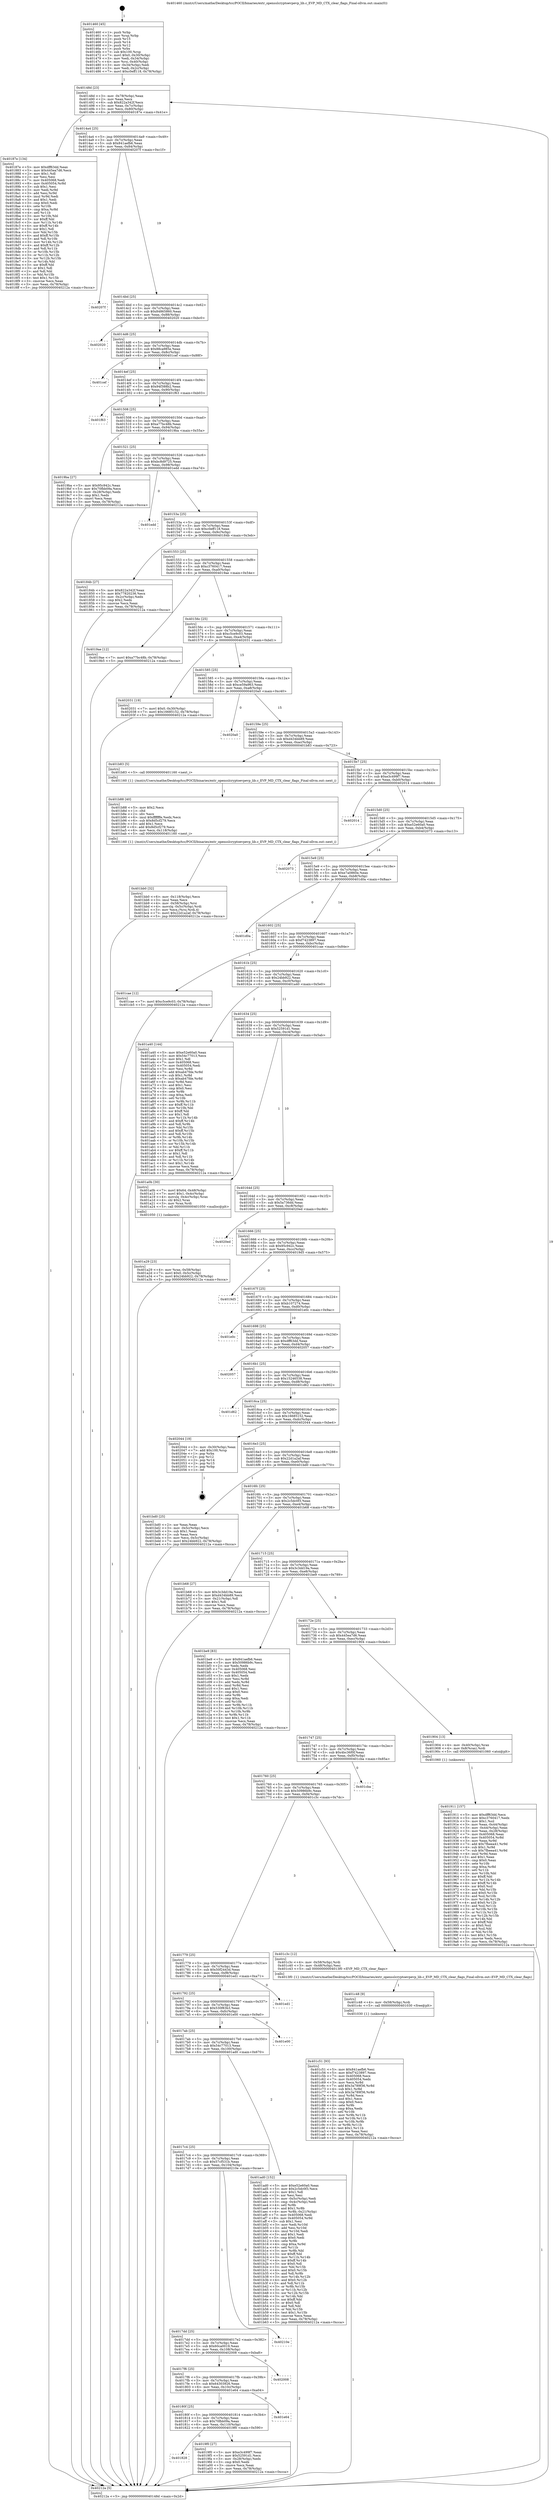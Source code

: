 digraph "0x401460" {
  label = "0x401460 (/mnt/c/Users/mathe/Desktop/tcc/POCII/binaries/extr_opensslcryptoevpevp_lib.c_EVP_MD_CTX_clear_flags_Final-ollvm.out::main(0))"
  labelloc = "t"
  node[shape=record]

  Entry [label="",width=0.3,height=0.3,shape=circle,fillcolor=black,style=filled]
  "0x40148d" [label="{
     0x40148d [23]\l
     | [instrs]\l
     &nbsp;&nbsp;0x40148d \<+3\>: mov -0x78(%rbp),%eax\l
     &nbsp;&nbsp;0x401490 \<+2\>: mov %eax,%ecx\l
     &nbsp;&nbsp;0x401492 \<+6\>: sub $0x822a342f,%ecx\l
     &nbsp;&nbsp;0x401498 \<+3\>: mov %eax,-0x7c(%rbp)\l
     &nbsp;&nbsp;0x40149b \<+3\>: mov %ecx,-0x80(%rbp)\l
     &nbsp;&nbsp;0x40149e \<+6\>: je 000000000040187e \<main+0x41e\>\l
  }"]
  "0x40187e" [label="{
     0x40187e [134]\l
     | [instrs]\l
     &nbsp;&nbsp;0x40187e \<+5\>: mov $0xdff63dd,%eax\l
     &nbsp;&nbsp;0x401883 \<+5\>: mov $0x445ea7d6,%ecx\l
     &nbsp;&nbsp;0x401888 \<+2\>: mov $0x1,%dl\l
     &nbsp;&nbsp;0x40188a \<+2\>: xor %esi,%esi\l
     &nbsp;&nbsp;0x40188c \<+7\>: mov 0x405068,%edi\l
     &nbsp;&nbsp;0x401893 \<+8\>: mov 0x405054,%r8d\l
     &nbsp;&nbsp;0x40189b \<+3\>: sub $0x1,%esi\l
     &nbsp;&nbsp;0x40189e \<+3\>: mov %edi,%r9d\l
     &nbsp;&nbsp;0x4018a1 \<+3\>: add %esi,%r9d\l
     &nbsp;&nbsp;0x4018a4 \<+4\>: imul %r9d,%edi\l
     &nbsp;&nbsp;0x4018a8 \<+3\>: and $0x1,%edi\l
     &nbsp;&nbsp;0x4018ab \<+3\>: cmp $0x0,%edi\l
     &nbsp;&nbsp;0x4018ae \<+4\>: sete %r10b\l
     &nbsp;&nbsp;0x4018b2 \<+4\>: cmp $0xa,%r8d\l
     &nbsp;&nbsp;0x4018b6 \<+4\>: setl %r11b\l
     &nbsp;&nbsp;0x4018ba \<+3\>: mov %r10b,%bl\l
     &nbsp;&nbsp;0x4018bd \<+3\>: xor $0xff,%bl\l
     &nbsp;&nbsp;0x4018c0 \<+3\>: mov %r11b,%r14b\l
     &nbsp;&nbsp;0x4018c3 \<+4\>: xor $0xff,%r14b\l
     &nbsp;&nbsp;0x4018c7 \<+3\>: xor $0x1,%dl\l
     &nbsp;&nbsp;0x4018ca \<+3\>: mov %bl,%r15b\l
     &nbsp;&nbsp;0x4018cd \<+4\>: and $0xff,%r15b\l
     &nbsp;&nbsp;0x4018d1 \<+3\>: and %dl,%r10b\l
     &nbsp;&nbsp;0x4018d4 \<+3\>: mov %r14b,%r12b\l
     &nbsp;&nbsp;0x4018d7 \<+4\>: and $0xff,%r12b\l
     &nbsp;&nbsp;0x4018db \<+3\>: and %dl,%r11b\l
     &nbsp;&nbsp;0x4018de \<+3\>: or %r10b,%r15b\l
     &nbsp;&nbsp;0x4018e1 \<+3\>: or %r11b,%r12b\l
     &nbsp;&nbsp;0x4018e4 \<+3\>: xor %r12b,%r15b\l
     &nbsp;&nbsp;0x4018e7 \<+3\>: or %r14b,%bl\l
     &nbsp;&nbsp;0x4018ea \<+3\>: xor $0xff,%bl\l
     &nbsp;&nbsp;0x4018ed \<+3\>: or $0x1,%dl\l
     &nbsp;&nbsp;0x4018f0 \<+2\>: and %dl,%bl\l
     &nbsp;&nbsp;0x4018f2 \<+3\>: or %bl,%r15b\l
     &nbsp;&nbsp;0x4018f5 \<+4\>: test $0x1,%r15b\l
     &nbsp;&nbsp;0x4018f9 \<+3\>: cmovne %ecx,%eax\l
     &nbsp;&nbsp;0x4018fc \<+3\>: mov %eax,-0x78(%rbp)\l
     &nbsp;&nbsp;0x4018ff \<+5\>: jmp 000000000040212a \<main+0xcca\>\l
  }"]
  "0x4014a4" [label="{
     0x4014a4 [25]\l
     | [instrs]\l
     &nbsp;&nbsp;0x4014a4 \<+5\>: jmp 00000000004014a9 \<main+0x49\>\l
     &nbsp;&nbsp;0x4014a9 \<+3\>: mov -0x7c(%rbp),%eax\l
     &nbsp;&nbsp;0x4014ac \<+5\>: sub $0x841aefb6,%eax\l
     &nbsp;&nbsp;0x4014b1 \<+6\>: mov %eax,-0x84(%rbp)\l
     &nbsp;&nbsp;0x4014b7 \<+6\>: je 000000000040207f \<main+0xc1f\>\l
  }"]
  Exit [label="",width=0.3,height=0.3,shape=circle,fillcolor=black,style=filled,peripheries=2]
  "0x40207f" [label="{
     0x40207f\l
  }", style=dashed]
  "0x4014bd" [label="{
     0x4014bd [25]\l
     | [instrs]\l
     &nbsp;&nbsp;0x4014bd \<+5\>: jmp 00000000004014c2 \<main+0x62\>\l
     &nbsp;&nbsp;0x4014c2 \<+3\>: mov -0x7c(%rbp),%eax\l
     &nbsp;&nbsp;0x4014c5 \<+5\>: sub $0x84865860,%eax\l
     &nbsp;&nbsp;0x4014ca \<+6\>: mov %eax,-0x88(%rbp)\l
     &nbsp;&nbsp;0x4014d0 \<+6\>: je 0000000000402020 \<main+0xbc0\>\l
  }"]
  "0x401c51" [label="{
     0x401c51 [93]\l
     | [instrs]\l
     &nbsp;&nbsp;0x401c51 \<+5\>: mov $0x841aefb6,%esi\l
     &nbsp;&nbsp;0x401c56 \<+5\>: mov $0xf7423897,%eax\l
     &nbsp;&nbsp;0x401c5b \<+7\>: mov 0x405068,%ecx\l
     &nbsp;&nbsp;0x401c62 \<+7\>: mov 0x405054,%edx\l
     &nbsp;&nbsp;0x401c69 \<+3\>: mov %ecx,%r8d\l
     &nbsp;&nbsp;0x401c6c \<+7\>: add $0x3a789f36,%r8d\l
     &nbsp;&nbsp;0x401c73 \<+4\>: sub $0x1,%r8d\l
     &nbsp;&nbsp;0x401c77 \<+7\>: sub $0x3a789f36,%r8d\l
     &nbsp;&nbsp;0x401c7e \<+4\>: imul %r8d,%ecx\l
     &nbsp;&nbsp;0x401c82 \<+3\>: and $0x1,%ecx\l
     &nbsp;&nbsp;0x401c85 \<+3\>: cmp $0x0,%ecx\l
     &nbsp;&nbsp;0x401c88 \<+4\>: sete %r9b\l
     &nbsp;&nbsp;0x401c8c \<+3\>: cmp $0xa,%edx\l
     &nbsp;&nbsp;0x401c8f \<+4\>: setl %r10b\l
     &nbsp;&nbsp;0x401c93 \<+3\>: mov %r9b,%r11b\l
     &nbsp;&nbsp;0x401c96 \<+3\>: and %r10b,%r11b\l
     &nbsp;&nbsp;0x401c99 \<+3\>: xor %r10b,%r9b\l
     &nbsp;&nbsp;0x401c9c \<+3\>: or %r9b,%r11b\l
     &nbsp;&nbsp;0x401c9f \<+4\>: test $0x1,%r11b\l
     &nbsp;&nbsp;0x401ca3 \<+3\>: cmovne %eax,%esi\l
     &nbsp;&nbsp;0x401ca6 \<+3\>: mov %esi,-0x78(%rbp)\l
     &nbsp;&nbsp;0x401ca9 \<+5\>: jmp 000000000040212a \<main+0xcca\>\l
  }"]
  "0x402020" [label="{
     0x402020\l
  }", style=dashed]
  "0x4014d6" [label="{
     0x4014d6 [25]\l
     | [instrs]\l
     &nbsp;&nbsp;0x4014d6 \<+5\>: jmp 00000000004014db \<main+0x7b\>\l
     &nbsp;&nbsp;0x4014db \<+3\>: mov -0x7c(%rbp),%eax\l
     &nbsp;&nbsp;0x4014de \<+5\>: sub $0x88ca985e,%eax\l
     &nbsp;&nbsp;0x4014e3 \<+6\>: mov %eax,-0x8c(%rbp)\l
     &nbsp;&nbsp;0x4014e9 \<+6\>: je 0000000000401cef \<main+0x88f\>\l
  }"]
  "0x401c48" [label="{
     0x401c48 [9]\l
     | [instrs]\l
     &nbsp;&nbsp;0x401c48 \<+4\>: mov -0x58(%rbp),%rdi\l
     &nbsp;&nbsp;0x401c4c \<+5\>: call 0000000000401030 \<free@plt\>\l
     | [calls]\l
     &nbsp;&nbsp;0x401030 \{1\} (unknown)\l
  }"]
  "0x401cef" [label="{
     0x401cef\l
  }", style=dashed]
  "0x4014ef" [label="{
     0x4014ef [25]\l
     | [instrs]\l
     &nbsp;&nbsp;0x4014ef \<+5\>: jmp 00000000004014f4 \<main+0x94\>\l
     &nbsp;&nbsp;0x4014f4 \<+3\>: mov -0x7c(%rbp),%eax\l
     &nbsp;&nbsp;0x4014f7 \<+5\>: sub $0x94f388b2,%eax\l
     &nbsp;&nbsp;0x4014fc \<+6\>: mov %eax,-0x90(%rbp)\l
     &nbsp;&nbsp;0x401502 \<+6\>: je 0000000000401f63 \<main+0xb03\>\l
  }"]
  "0x401bb0" [label="{
     0x401bb0 [32]\l
     | [instrs]\l
     &nbsp;&nbsp;0x401bb0 \<+6\>: mov -0x118(%rbp),%ecx\l
     &nbsp;&nbsp;0x401bb6 \<+3\>: imul %eax,%ecx\l
     &nbsp;&nbsp;0x401bb9 \<+4\>: mov -0x58(%rbp),%rsi\l
     &nbsp;&nbsp;0x401bbd \<+4\>: movslq -0x5c(%rbp),%rdi\l
     &nbsp;&nbsp;0x401bc1 \<+3\>: mov %ecx,(%rsi,%rdi,4)\l
     &nbsp;&nbsp;0x401bc4 \<+7\>: movl $0x22d1a2af,-0x78(%rbp)\l
     &nbsp;&nbsp;0x401bcb \<+5\>: jmp 000000000040212a \<main+0xcca\>\l
  }"]
  "0x401f63" [label="{
     0x401f63\l
  }", style=dashed]
  "0x401508" [label="{
     0x401508 [25]\l
     | [instrs]\l
     &nbsp;&nbsp;0x401508 \<+5\>: jmp 000000000040150d \<main+0xad\>\l
     &nbsp;&nbsp;0x40150d \<+3\>: mov -0x7c(%rbp),%eax\l
     &nbsp;&nbsp;0x401510 \<+5\>: sub $0xa77bc48b,%eax\l
     &nbsp;&nbsp;0x401515 \<+6\>: mov %eax,-0x94(%rbp)\l
     &nbsp;&nbsp;0x40151b \<+6\>: je 00000000004019ba \<main+0x55a\>\l
  }"]
  "0x401b88" [label="{
     0x401b88 [40]\l
     | [instrs]\l
     &nbsp;&nbsp;0x401b88 \<+5\>: mov $0x2,%ecx\l
     &nbsp;&nbsp;0x401b8d \<+1\>: cltd\l
     &nbsp;&nbsp;0x401b8e \<+2\>: idiv %ecx\l
     &nbsp;&nbsp;0x401b90 \<+6\>: imul $0xfffffffe,%edx,%ecx\l
     &nbsp;&nbsp;0x401b96 \<+6\>: sub $0x8d5cf279,%ecx\l
     &nbsp;&nbsp;0x401b9c \<+3\>: add $0x1,%ecx\l
     &nbsp;&nbsp;0x401b9f \<+6\>: add $0x8d5cf279,%ecx\l
     &nbsp;&nbsp;0x401ba5 \<+6\>: mov %ecx,-0x118(%rbp)\l
     &nbsp;&nbsp;0x401bab \<+5\>: call 0000000000401160 \<next_i\>\l
     | [calls]\l
     &nbsp;&nbsp;0x401160 \{1\} (/mnt/c/Users/mathe/Desktop/tcc/POCII/binaries/extr_opensslcryptoevpevp_lib.c_EVP_MD_CTX_clear_flags_Final-ollvm.out::next_i)\l
  }"]
  "0x4019ba" [label="{
     0x4019ba [27]\l
     | [instrs]\l
     &nbsp;&nbsp;0x4019ba \<+5\>: mov $0x95c942c,%eax\l
     &nbsp;&nbsp;0x4019bf \<+5\>: mov $0x70fbb09a,%ecx\l
     &nbsp;&nbsp;0x4019c4 \<+3\>: mov -0x28(%rbp),%edx\l
     &nbsp;&nbsp;0x4019c7 \<+3\>: cmp $0x1,%edx\l
     &nbsp;&nbsp;0x4019ca \<+3\>: cmovl %ecx,%eax\l
     &nbsp;&nbsp;0x4019cd \<+3\>: mov %eax,-0x78(%rbp)\l
     &nbsp;&nbsp;0x4019d0 \<+5\>: jmp 000000000040212a \<main+0xcca\>\l
  }"]
  "0x401521" [label="{
     0x401521 [25]\l
     | [instrs]\l
     &nbsp;&nbsp;0x401521 \<+5\>: jmp 0000000000401526 \<main+0xc6\>\l
     &nbsp;&nbsp;0x401526 \<+3\>: mov -0x7c(%rbp),%eax\l
     &nbsp;&nbsp;0x401529 \<+5\>: sub $0xbc8d9725,%eax\l
     &nbsp;&nbsp;0x40152e \<+6\>: mov %eax,-0x98(%rbp)\l
     &nbsp;&nbsp;0x401534 \<+6\>: je 0000000000401edd \<main+0xa7d\>\l
  }"]
  "0x401a29" [label="{
     0x401a29 [23]\l
     | [instrs]\l
     &nbsp;&nbsp;0x401a29 \<+4\>: mov %rax,-0x58(%rbp)\l
     &nbsp;&nbsp;0x401a2d \<+7\>: movl $0x0,-0x5c(%rbp)\l
     &nbsp;&nbsp;0x401a34 \<+7\>: movl $0x24bb922,-0x78(%rbp)\l
     &nbsp;&nbsp;0x401a3b \<+5\>: jmp 000000000040212a \<main+0xcca\>\l
  }"]
  "0x401edd" [label="{
     0x401edd\l
  }", style=dashed]
  "0x40153a" [label="{
     0x40153a [25]\l
     | [instrs]\l
     &nbsp;&nbsp;0x40153a \<+5\>: jmp 000000000040153f \<main+0xdf\>\l
     &nbsp;&nbsp;0x40153f \<+3\>: mov -0x7c(%rbp),%eax\l
     &nbsp;&nbsp;0x401542 \<+5\>: sub $0xc0eff118,%eax\l
     &nbsp;&nbsp;0x401547 \<+6\>: mov %eax,-0x9c(%rbp)\l
     &nbsp;&nbsp;0x40154d \<+6\>: je 000000000040184b \<main+0x3eb\>\l
  }"]
  "0x401828" [label="{
     0x401828\l
  }", style=dashed]
  "0x40184b" [label="{
     0x40184b [27]\l
     | [instrs]\l
     &nbsp;&nbsp;0x40184b \<+5\>: mov $0x822a342f,%eax\l
     &nbsp;&nbsp;0x401850 \<+5\>: mov $0x77820236,%ecx\l
     &nbsp;&nbsp;0x401855 \<+3\>: mov -0x2c(%rbp),%edx\l
     &nbsp;&nbsp;0x401858 \<+3\>: cmp $0x2,%edx\l
     &nbsp;&nbsp;0x40185b \<+3\>: cmovne %ecx,%eax\l
     &nbsp;&nbsp;0x40185e \<+3\>: mov %eax,-0x78(%rbp)\l
     &nbsp;&nbsp;0x401861 \<+5\>: jmp 000000000040212a \<main+0xcca\>\l
  }"]
  "0x401553" [label="{
     0x401553 [25]\l
     | [instrs]\l
     &nbsp;&nbsp;0x401553 \<+5\>: jmp 0000000000401558 \<main+0xf8\>\l
     &nbsp;&nbsp;0x401558 \<+3\>: mov -0x7c(%rbp),%eax\l
     &nbsp;&nbsp;0x40155b \<+5\>: sub $0xc3760417,%eax\l
     &nbsp;&nbsp;0x401560 \<+6\>: mov %eax,-0xa0(%rbp)\l
     &nbsp;&nbsp;0x401566 \<+6\>: je 00000000004019ae \<main+0x54e\>\l
  }"]
  "0x40212a" [label="{
     0x40212a [5]\l
     | [instrs]\l
     &nbsp;&nbsp;0x40212a \<+5\>: jmp 000000000040148d \<main+0x2d\>\l
  }"]
  "0x401460" [label="{
     0x401460 [45]\l
     | [instrs]\l
     &nbsp;&nbsp;0x401460 \<+1\>: push %rbp\l
     &nbsp;&nbsp;0x401461 \<+3\>: mov %rsp,%rbp\l
     &nbsp;&nbsp;0x401464 \<+2\>: push %r15\l
     &nbsp;&nbsp;0x401466 \<+2\>: push %r14\l
     &nbsp;&nbsp;0x401468 \<+2\>: push %r12\l
     &nbsp;&nbsp;0x40146a \<+1\>: push %rbx\l
     &nbsp;&nbsp;0x40146b \<+7\>: sub $0x100,%rsp\l
     &nbsp;&nbsp;0x401472 \<+7\>: movl $0x0,-0x30(%rbp)\l
     &nbsp;&nbsp;0x401479 \<+3\>: mov %edi,-0x34(%rbp)\l
     &nbsp;&nbsp;0x40147c \<+4\>: mov %rsi,-0x40(%rbp)\l
     &nbsp;&nbsp;0x401480 \<+3\>: mov -0x34(%rbp),%edi\l
     &nbsp;&nbsp;0x401483 \<+3\>: mov %edi,-0x2c(%rbp)\l
     &nbsp;&nbsp;0x401486 \<+7\>: movl $0xc0eff118,-0x78(%rbp)\l
  }"]
  "0x4019f0" [label="{
     0x4019f0 [27]\l
     | [instrs]\l
     &nbsp;&nbsp;0x4019f0 \<+5\>: mov $0xe3c499f7,%eax\l
     &nbsp;&nbsp;0x4019f5 \<+5\>: mov $0x52591d1,%ecx\l
     &nbsp;&nbsp;0x4019fa \<+3\>: mov -0x28(%rbp),%edx\l
     &nbsp;&nbsp;0x4019fd \<+3\>: cmp $0x0,%edx\l
     &nbsp;&nbsp;0x401a00 \<+3\>: cmove %ecx,%eax\l
     &nbsp;&nbsp;0x401a03 \<+3\>: mov %eax,-0x78(%rbp)\l
     &nbsp;&nbsp;0x401a06 \<+5\>: jmp 000000000040212a \<main+0xcca\>\l
  }"]
  "0x4019ae" [label="{
     0x4019ae [12]\l
     | [instrs]\l
     &nbsp;&nbsp;0x4019ae \<+7\>: movl $0xa77bc48b,-0x78(%rbp)\l
     &nbsp;&nbsp;0x4019b5 \<+5\>: jmp 000000000040212a \<main+0xcca\>\l
  }"]
  "0x40156c" [label="{
     0x40156c [25]\l
     | [instrs]\l
     &nbsp;&nbsp;0x40156c \<+5\>: jmp 0000000000401571 \<main+0x111\>\l
     &nbsp;&nbsp;0x401571 \<+3\>: mov -0x7c(%rbp),%eax\l
     &nbsp;&nbsp;0x401574 \<+5\>: sub $0xc5ce9c03,%eax\l
     &nbsp;&nbsp;0x401579 \<+6\>: mov %eax,-0xa4(%rbp)\l
     &nbsp;&nbsp;0x40157f \<+6\>: je 0000000000402031 \<main+0xbd1\>\l
  }"]
  "0x40180f" [label="{
     0x40180f [25]\l
     | [instrs]\l
     &nbsp;&nbsp;0x40180f \<+5\>: jmp 0000000000401814 \<main+0x3b4\>\l
     &nbsp;&nbsp;0x401814 \<+3\>: mov -0x7c(%rbp),%eax\l
     &nbsp;&nbsp;0x401817 \<+5\>: sub $0x70fbb09a,%eax\l
     &nbsp;&nbsp;0x40181c \<+6\>: mov %eax,-0x110(%rbp)\l
     &nbsp;&nbsp;0x401822 \<+6\>: je 00000000004019f0 \<main+0x590\>\l
  }"]
  "0x402031" [label="{
     0x402031 [19]\l
     | [instrs]\l
     &nbsp;&nbsp;0x402031 \<+7\>: movl $0x0,-0x30(%rbp)\l
     &nbsp;&nbsp;0x402038 \<+7\>: movl $0x16685152,-0x78(%rbp)\l
     &nbsp;&nbsp;0x40203f \<+5\>: jmp 000000000040212a \<main+0xcca\>\l
  }"]
  "0x401585" [label="{
     0x401585 [25]\l
     | [instrs]\l
     &nbsp;&nbsp;0x401585 \<+5\>: jmp 000000000040158a \<main+0x12a\>\l
     &nbsp;&nbsp;0x40158a \<+3\>: mov -0x7c(%rbp),%eax\l
     &nbsp;&nbsp;0x40158d \<+5\>: sub $0xce59a963,%eax\l
     &nbsp;&nbsp;0x401592 \<+6\>: mov %eax,-0xa8(%rbp)\l
     &nbsp;&nbsp;0x401598 \<+6\>: je 00000000004020a0 \<main+0xc40\>\l
  }"]
  "0x401e64" [label="{
     0x401e64\l
  }", style=dashed]
  "0x4020a0" [label="{
     0x4020a0\l
  }", style=dashed]
  "0x40159e" [label="{
     0x40159e [25]\l
     | [instrs]\l
     &nbsp;&nbsp;0x40159e \<+5\>: jmp 00000000004015a3 \<main+0x143\>\l
     &nbsp;&nbsp;0x4015a3 \<+3\>: mov -0x7c(%rbp),%eax\l
     &nbsp;&nbsp;0x4015a6 \<+5\>: sub $0xd434bb89,%eax\l
     &nbsp;&nbsp;0x4015ab \<+6\>: mov %eax,-0xac(%rbp)\l
     &nbsp;&nbsp;0x4015b1 \<+6\>: je 0000000000401b83 \<main+0x723\>\l
  }"]
  "0x4017f6" [label="{
     0x4017f6 [25]\l
     | [instrs]\l
     &nbsp;&nbsp;0x4017f6 \<+5\>: jmp 00000000004017fb \<main+0x39b\>\l
     &nbsp;&nbsp;0x4017fb \<+3\>: mov -0x7c(%rbp),%eax\l
     &nbsp;&nbsp;0x4017fe \<+5\>: sub $0x64303926,%eax\l
     &nbsp;&nbsp;0x401803 \<+6\>: mov %eax,-0x10c(%rbp)\l
     &nbsp;&nbsp;0x401809 \<+6\>: je 0000000000401e64 \<main+0xa04\>\l
  }"]
  "0x401b83" [label="{
     0x401b83 [5]\l
     | [instrs]\l
     &nbsp;&nbsp;0x401b83 \<+5\>: call 0000000000401160 \<next_i\>\l
     | [calls]\l
     &nbsp;&nbsp;0x401160 \{1\} (/mnt/c/Users/mathe/Desktop/tcc/POCII/binaries/extr_opensslcryptoevpevp_lib.c_EVP_MD_CTX_clear_flags_Final-ollvm.out::next_i)\l
  }"]
  "0x4015b7" [label="{
     0x4015b7 [25]\l
     | [instrs]\l
     &nbsp;&nbsp;0x4015b7 \<+5\>: jmp 00000000004015bc \<main+0x15c\>\l
     &nbsp;&nbsp;0x4015bc \<+3\>: mov -0x7c(%rbp),%eax\l
     &nbsp;&nbsp;0x4015bf \<+5\>: sub $0xe3c499f7,%eax\l
     &nbsp;&nbsp;0x4015c4 \<+6\>: mov %eax,-0xb0(%rbp)\l
     &nbsp;&nbsp;0x4015ca \<+6\>: je 0000000000402014 \<main+0xbb4\>\l
  }"]
  "0x402008" [label="{
     0x402008\l
  }", style=dashed]
  "0x402014" [label="{
     0x402014\l
  }", style=dashed]
  "0x4015d0" [label="{
     0x4015d0 [25]\l
     | [instrs]\l
     &nbsp;&nbsp;0x4015d0 \<+5\>: jmp 00000000004015d5 \<main+0x175\>\l
     &nbsp;&nbsp;0x4015d5 \<+3\>: mov -0x7c(%rbp),%eax\l
     &nbsp;&nbsp;0x4015d8 \<+5\>: sub $0xe52e60a0,%eax\l
     &nbsp;&nbsp;0x4015dd \<+6\>: mov %eax,-0xb4(%rbp)\l
     &nbsp;&nbsp;0x4015e3 \<+6\>: je 0000000000402073 \<main+0xc13\>\l
  }"]
  "0x4017dd" [label="{
     0x4017dd [25]\l
     | [instrs]\l
     &nbsp;&nbsp;0x4017dd \<+5\>: jmp 00000000004017e2 \<main+0x382\>\l
     &nbsp;&nbsp;0x4017e2 \<+3\>: mov -0x7c(%rbp),%eax\l
     &nbsp;&nbsp;0x4017e5 \<+5\>: sub $0x60ca0019,%eax\l
     &nbsp;&nbsp;0x4017ea \<+6\>: mov %eax,-0x108(%rbp)\l
     &nbsp;&nbsp;0x4017f0 \<+6\>: je 0000000000402008 \<main+0xba8\>\l
  }"]
  "0x402073" [label="{
     0x402073\l
  }", style=dashed]
  "0x4015e9" [label="{
     0x4015e9 [25]\l
     | [instrs]\l
     &nbsp;&nbsp;0x4015e9 \<+5\>: jmp 00000000004015ee \<main+0x18e\>\l
     &nbsp;&nbsp;0x4015ee \<+3\>: mov -0x7c(%rbp),%eax\l
     &nbsp;&nbsp;0x4015f1 \<+5\>: sub $0xe7a0860e,%eax\l
     &nbsp;&nbsp;0x4015f6 \<+6\>: mov %eax,-0xb8(%rbp)\l
     &nbsp;&nbsp;0x4015fc \<+6\>: je 0000000000401d0a \<main+0x8aa\>\l
  }"]
  "0x40210e" [label="{
     0x40210e\l
  }", style=dashed]
  "0x401d0a" [label="{
     0x401d0a\l
  }", style=dashed]
  "0x401602" [label="{
     0x401602 [25]\l
     | [instrs]\l
     &nbsp;&nbsp;0x401602 \<+5\>: jmp 0000000000401607 \<main+0x1a7\>\l
     &nbsp;&nbsp;0x401607 \<+3\>: mov -0x7c(%rbp),%eax\l
     &nbsp;&nbsp;0x40160a \<+5\>: sub $0xf7423897,%eax\l
     &nbsp;&nbsp;0x40160f \<+6\>: mov %eax,-0xbc(%rbp)\l
     &nbsp;&nbsp;0x401615 \<+6\>: je 0000000000401cae \<main+0x84e\>\l
  }"]
  "0x4017c4" [label="{
     0x4017c4 [25]\l
     | [instrs]\l
     &nbsp;&nbsp;0x4017c4 \<+5\>: jmp 00000000004017c9 \<main+0x369\>\l
     &nbsp;&nbsp;0x4017c9 \<+3\>: mov -0x7c(%rbp),%eax\l
     &nbsp;&nbsp;0x4017cc \<+5\>: sub $0x57cf531b,%eax\l
     &nbsp;&nbsp;0x4017d1 \<+6\>: mov %eax,-0x104(%rbp)\l
     &nbsp;&nbsp;0x4017d7 \<+6\>: je 000000000040210e \<main+0xcae\>\l
  }"]
  "0x401cae" [label="{
     0x401cae [12]\l
     | [instrs]\l
     &nbsp;&nbsp;0x401cae \<+7\>: movl $0xc5ce9c03,-0x78(%rbp)\l
     &nbsp;&nbsp;0x401cb5 \<+5\>: jmp 000000000040212a \<main+0xcca\>\l
  }"]
  "0x40161b" [label="{
     0x40161b [25]\l
     | [instrs]\l
     &nbsp;&nbsp;0x40161b \<+5\>: jmp 0000000000401620 \<main+0x1c0\>\l
     &nbsp;&nbsp;0x401620 \<+3\>: mov -0x7c(%rbp),%eax\l
     &nbsp;&nbsp;0x401623 \<+5\>: sub $0x24bb922,%eax\l
     &nbsp;&nbsp;0x401628 \<+6\>: mov %eax,-0xc0(%rbp)\l
     &nbsp;&nbsp;0x40162e \<+6\>: je 0000000000401a40 \<main+0x5e0\>\l
  }"]
  "0x401ad0" [label="{
     0x401ad0 [152]\l
     | [instrs]\l
     &nbsp;&nbsp;0x401ad0 \<+5\>: mov $0xe52e60a0,%eax\l
     &nbsp;&nbsp;0x401ad5 \<+5\>: mov $0x2c5dc0f3,%ecx\l
     &nbsp;&nbsp;0x401ada \<+2\>: mov $0x1,%dl\l
     &nbsp;&nbsp;0x401adc \<+2\>: xor %esi,%esi\l
     &nbsp;&nbsp;0x401ade \<+3\>: mov -0x5c(%rbp),%edi\l
     &nbsp;&nbsp;0x401ae1 \<+3\>: cmp -0x4c(%rbp),%edi\l
     &nbsp;&nbsp;0x401ae4 \<+4\>: setl %r8b\l
     &nbsp;&nbsp;0x401ae8 \<+4\>: and $0x1,%r8b\l
     &nbsp;&nbsp;0x401aec \<+4\>: mov %r8b,-0x21(%rbp)\l
     &nbsp;&nbsp;0x401af0 \<+7\>: mov 0x405068,%edi\l
     &nbsp;&nbsp;0x401af7 \<+8\>: mov 0x405054,%r9d\l
     &nbsp;&nbsp;0x401aff \<+3\>: sub $0x1,%esi\l
     &nbsp;&nbsp;0x401b02 \<+3\>: mov %edi,%r10d\l
     &nbsp;&nbsp;0x401b05 \<+3\>: add %esi,%r10d\l
     &nbsp;&nbsp;0x401b08 \<+4\>: imul %r10d,%edi\l
     &nbsp;&nbsp;0x401b0c \<+3\>: and $0x1,%edi\l
     &nbsp;&nbsp;0x401b0f \<+3\>: cmp $0x0,%edi\l
     &nbsp;&nbsp;0x401b12 \<+4\>: sete %r8b\l
     &nbsp;&nbsp;0x401b16 \<+4\>: cmp $0xa,%r9d\l
     &nbsp;&nbsp;0x401b1a \<+4\>: setl %r11b\l
     &nbsp;&nbsp;0x401b1e \<+3\>: mov %r8b,%bl\l
     &nbsp;&nbsp;0x401b21 \<+3\>: xor $0xff,%bl\l
     &nbsp;&nbsp;0x401b24 \<+3\>: mov %r11b,%r14b\l
     &nbsp;&nbsp;0x401b27 \<+4\>: xor $0xff,%r14b\l
     &nbsp;&nbsp;0x401b2b \<+3\>: xor $0x0,%dl\l
     &nbsp;&nbsp;0x401b2e \<+3\>: mov %bl,%r15b\l
     &nbsp;&nbsp;0x401b31 \<+4\>: and $0x0,%r15b\l
     &nbsp;&nbsp;0x401b35 \<+3\>: and %dl,%r8b\l
     &nbsp;&nbsp;0x401b38 \<+3\>: mov %r14b,%r12b\l
     &nbsp;&nbsp;0x401b3b \<+4\>: and $0x0,%r12b\l
     &nbsp;&nbsp;0x401b3f \<+3\>: and %dl,%r11b\l
     &nbsp;&nbsp;0x401b42 \<+3\>: or %r8b,%r15b\l
     &nbsp;&nbsp;0x401b45 \<+3\>: or %r11b,%r12b\l
     &nbsp;&nbsp;0x401b48 \<+3\>: xor %r12b,%r15b\l
     &nbsp;&nbsp;0x401b4b \<+3\>: or %r14b,%bl\l
     &nbsp;&nbsp;0x401b4e \<+3\>: xor $0xff,%bl\l
     &nbsp;&nbsp;0x401b51 \<+3\>: or $0x0,%dl\l
     &nbsp;&nbsp;0x401b54 \<+2\>: and %dl,%bl\l
     &nbsp;&nbsp;0x401b56 \<+3\>: or %bl,%r15b\l
     &nbsp;&nbsp;0x401b59 \<+4\>: test $0x1,%r15b\l
     &nbsp;&nbsp;0x401b5d \<+3\>: cmovne %ecx,%eax\l
     &nbsp;&nbsp;0x401b60 \<+3\>: mov %eax,-0x78(%rbp)\l
     &nbsp;&nbsp;0x401b63 \<+5\>: jmp 000000000040212a \<main+0xcca\>\l
  }"]
  "0x401a40" [label="{
     0x401a40 [144]\l
     | [instrs]\l
     &nbsp;&nbsp;0x401a40 \<+5\>: mov $0xe52e60a0,%eax\l
     &nbsp;&nbsp;0x401a45 \<+5\>: mov $0x54c77013,%ecx\l
     &nbsp;&nbsp;0x401a4a \<+2\>: mov $0x1,%dl\l
     &nbsp;&nbsp;0x401a4c \<+7\>: mov 0x405068,%esi\l
     &nbsp;&nbsp;0x401a53 \<+7\>: mov 0x405054,%edi\l
     &nbsp;&nbsp;0x401a5a \<+3\>: mov %esi,%r8d\l
     &nbsp;&nbsp;0x401a5d \<+7\>: add $0xab47fde,%r8d\l
     &nbsp;&nbsp;0x401a64 \<+4\>: sub $0x1,%r8d\l
     &nbsp;&nbsp;0x401a68 \<+7\>: sub $0xab47fde,%r8d\l
     &nbsp;&nbsp;0x401a6f \<+4\>: imul %r8d,%esi\l
     &nbsp;&nbsp;0x401a73 \<+3\>: and $0x1,%esi\l
     &nbsp;&nbsp;0x401a76 \<+3\>: cmp $0x0,%esi\l
     &nbsp;&nbsp;0x401a79 \<+4\>: sete %r9b\l
     &nbsp;&nbsp;0x401a7d \<+3\>: cmp $0xa,%edi\l
     &nbsp;&nbsp;0x401a80 \<+4\>: setl %r10b\l
     &nbsp;&nbsp;0x401a84 \<+3\>: mov %r9b,%r11b\l
     &nbsp;&nbsp;0x401a87 \<+4\>: xor $0xff,%r11b\l
     &nbsp;&nbsp;0x401a8b \<+3\>: mov %r10b,%bl\l
     &nbsp;&nbsp;0x401a8e \<+3\>: xor $0xff,%bl\l
     &nbsp;&nbsp;0x401a91 \<+3\>: xor $0x1,%dl\l
     &nbsp;&nbsp;0x401a94 \<+3\>: mov %r11b,%r14b\l
     &nbsp;&nbsp;0x401a97 \<+4\>: and $0xff,%r14b\l
     &nbsp;&nbsp;0x401a9b \<+3\>: and %dl,%r9b\l
     &nbsp;&nbsp;0x401a9e \<+3\>: mov %bl,%r15b\l
     &nbsp;&nbsp;0x401aa1 \<+4\>: and $0xff,%r15b\l
     &nbsp;&nbsp;0x401aa5 \<+3\>: and %dl,%r10b\l
     &nbsp;&nbsp;0x401aa8 \<+3\>: or %r9b,%r14b\l
     &nbsp;&nbsp;0x401aab \<+3\>: or %r10b,%r15b\l
     &nbsp;&nbsp;0x401aae \<+3\>: xor %r15b,%r14b\l
     &nbsp;&nbsp;0x401ab1 \<+3\>: or %bl,%r11b\l
     &nbsp;&nbsp;0x401ab4 \<+4\>: xor $0xff,%r11b\l
     &nbsp;&nbsp;0x401ab8 \<+3\>: or $0x1,%dl\l
     &nbsp;&nbsp;0x401abb \<+3\>: and %dl,%r11b\l
     &nbsp;&nbsp;0x401abe \<+3\>: or %r11b,%r14b\l
     &nbsp;&nbsp;0x401ac1 \<+4\>: test $0x1,%r14b\l
     &nbsp;&nbsp;0x401ac5 \<+3\>: cmovne %ecx,%eax\l
     &nbsp;&nbsp;0x401ac8 \<+3\>: mov %eax,-0x78(%rbp)\l
     &nbsp;&nbsp;0x401acb \<+5\>: jmp 000000000040212a \<main+0xcca\>\l
  }"]
  "0x401634" [label="{
     0x401634 [25]\l
     | [instrs]\l
     &nbsp;&nbsp;0x401634 \<+5\>: jmp 0000000000401639 \<main+0x1d9\>\l
     &nbsp;&nbsp;0x401639 \<+3\>: mov -0x7c(%rbp),%eax\l
     &nbsp;&nbsp;0x40163c \<+5\>: sub $0x52591d1,%eax\l
     &nbsp;&nbsp;0x401641 \<+6\>: mov %eax,-0xc4(%rbp)\l
     &nbsp;&nbsp;0x401647 \<+6\>: je 0000000000401a0b \<main+0x5ab\>\l
  }"]
  "0x4017ab" [label="{
     0x4017ab [25]\l
     | [instrs]\l
     &nbsp;&nbsp;0x4017ab \<+5\>: jmp 00000000004017b0 \<main+0x350\>\l
     &nbsp;&nbsp;0x4017b0 \<+3\>: mov -0x7c(%rbp),%eax\l
     &nbsp;&nbsp;0x4017b3 \<+5\>: sub $0x54c77013,%eax\l
     &nbsp;&nbsp;0x4017b8 \<+6\>: mov %eax,-0x100(%rbp)\l
     &nbsp;&nbsp;0x4017be \<+6\>: je 0000000000401ad0 \<main+0x670\>\l
  }"]
  "0x401a0b" [label="{
     0x401a0b [30]\l
     | [instrs]\l
     &nbsp;&nbsp;0x401a0b \<+7\>: movl $0x64,-0x48(%rbp)\l
     &nbsp;&nbsp;0x401a12 \<+7\>: movl $0x1,-0x4c(%rbp)\l
     &nbsp;&nbsp;0x401a19 \<+4\>: movslq -0x4c(%rbp),%rax\l
     &nbsp;&nbsp;0x401a1d \<+4\>: shl $0x2,%rax\l
     &nbsp;&nbsp;0x401a21 \<+3\>: mov %rax,%rdi\l
     &nbsp;&nbsp;0x401a24 \<+5\>: call 0000000000401050 \<malloc@plt\>\l
     | [calls]\l
     &nbsp;&nbsp;0x401050 \{1\} (unknown)\l
  }"]
  "0x40164d" [label="{
     0x40164d [25]\l
     | [instrs]\l
     &nbsp;&nbsp;0x40164d \<+5\>: jmp 0000000000401652 \<main+0x1f2\>\l
     &nbsp;&nbsp;0x401652 \<+3\>: mov -0x7c(%rbp),%eax\l
     &nbsp;&nbsp;0x401655 \<+5\>: sub $0x5a736dd,%eax\l
     &nbsp;&nbsp;0x40165a \<+6\>: mov %eax,-0xc8(%rbp)\l
     &nbsp;&nbsp;0x401660 \<+6\>: je 00000000004020ed \<main+0xc8d\>\l
  }"]
  "0x401e00" [label="{
     0x401e00\l
  }", style=dashed]
  "0x4020ed" [label="{
     0x4020ed\l
  }", style=dashed]
  "0x401666" [label="{
     0x401666 [25]\l
     | [instrs]\l
     &nbsp;&nbsp;0x401666 \<+5\>: jmp 000000000040166b \<main+0x20b\>\l
     &nbsp;&nbsp;0x40166b \<+3\>: mov -0x7c(%rbp),%eax\l
     &nbsp;&nbsp;0x40166e \<+5\>: sub $0x95c942c,%eax\l
     &nbsp;&nbsp;0x401673 \<+6\>: mov %eax,-0xcc(%rbp)\l
     &nbsp;&nbsp;0x401679 \<+6\>: je 00000000004019d5 \<main+0x575\>\l
  }"]
  "0x401792" [label="{
     0x401792 [25]\l
     | [instrs]\l
     &nbsp;&nbsp;0x401792 \<+5\>: jmp 0000000000401797 \<main+0x337\>\l
     &nbsp;&nbsp;0x401797 \<+3\>: mov -0x7c(%rbp),%eax\l
     &nbsp;&nbsp;0x40179a \<+5\>: sub $0x530f83b3,%eax\l
     &nbsp;&nbsp;0x40179f \<+6\>: mov %eax,-0xfc(%rbp)\l
     &nbsp;&nbsp;0x4017a5 \<+6\>: je 0000000000401e00 \<main+0x9a0\>\l
  }"]
  "0x4019d5" [label="{
     0x4019d5\l
  }", style=dashed]
  "0x40167f" [label="{
     0x40167f [25]\l
     | [instrs]\l
     &nbsp;&nbsp;0x40167f \<+5\>: jmp 0000000000401684 \<main+0x224\>\l
     &nbsp;&nbsp;0x401684 \<+3\>: mov -0x7c(%rbp),%eax\l
     &nbsp;&nbsp;0x401687 \<+5\>: sub $0xb107274,%eax\l
     &nbsp;&nbsp;0x40168c \<+6\>: mov %eax,-0xd0(%rbp)\l
     &nbsp;&nbsp;0x401692 \<+6\>: je 0000000000401e0c \<main+0x9ac\>\l
  }"]
  "0x401ed1" [label="{
     0x401ed1\l
  }", style=dashed]
  "0x401e0c" [label="{
     0x401e0c\l
  }", style=dashed]
  "0x401698" [label="{
     0x401698 [25]\l
     | [instrs]\l
     &nbsp;&nbsp;0x401698 \<+5\>: jmp 000000000040169d \<main+0x23d\>\l
     &nbsp;&nbsp;0x40169d \<+3\>: mov -0x7c(%rbp),%eax\l
     &nbsp;&nbsp;0x4016a0 \<+5\>: sub $0xdff63dd,%eax\l
     &nbsp;&nbsp;0x4016a5 \<+6\>: mov %eax,-0xd4(%rbp)\l
     &nbsp;&nbsp;0x4016ab \<+6\>: je 0000000000402057 \<main+0xbf7\>\l
  }"]
  "0x401779" [label="{
     0x401779 [25]\l
     | [instrs]\l
     &nbsp;&nbsp;0x401779 \<+5\>: jmp 000000000040177e \<main+0x31e\>\l
     &nbsp;&nbsp;0x40177e \<+3\>: mov -0x7c(%rbp),%eax\l
     &nbsp;&nbsp;0x401781 \<+5\>: sub $0x50f2443d,%eax\l
     &nbsp;&nbsp;0x401786 \<+6\>: mov %eax,-0xf8(%rbp)\l
     &nbsp;&nbsp;0x40178c \<+6\>: je 0000000000401ed1 \<main+0xa71\>\l
  }"]
  "0x402057" [label="{
     0x402057\l
  }", style=dashed]
  "0x4016b1" [label="{
     0x4016b1 [25]\l
     | [instrs]\l
     &nbsp;&nbsp;0x4016b1 \<+5\>: jmp 00000000004016b6 \<main+0x256\>\l
     &nbsp;&nbsp;0x4016b6 \<+3\>: mov -0x7c(%rbp),%eax\l
     &nbsp;&nbsp;0x4016b9 \<+5\>: sub $0x15246538,%eax\l
     &nbsp;&nbsp;0x4016be \<+6\>: mov %eax,-0xd8(%rbp)\l
     &nbsp;&nbsp;0x4016c4 \<+6\>: je 0000000000401d62 \<main+0x902\>\l
  }"]
  "0x401c3c" [label="{
     0x401c3c [12]\l
     | [instrs]\l
     &nbsp;&nbsp;0x401c3c \<+4\>: mov -0x58(%rbp),%rdi\l
     &nbsp;&nbsp;0x401c40 \<+3\>: mov -0x48(%rbp),%esi\l
     &nbsp;&nbsp;0x401c43 \<+5\>: call 00000000004013f0 \<EVP_MD_CTX_clear_flags\>\l
     | [calls]\l
     &nbsp;&nbsp;0x4013f0 \{1\} (/mnt/c/Users/mathe/Desktop/tcc/POCII/binaries/extr_opensslcryptoevpevp_lib.c_EVP_MD_CTX_clear_flags_Final-ollvm.out::EVP_MD_CTX_clear_flags)\l
  }"]
  "0x401d62" [label="{
     0x401d62\l
  }", style=dashed]
  "0x4016ca" [label="{
     0x4016ca [25]\l
     | [instrs]\l
     &nbsp;&nbsp;0x4016ca \<+5\>: jmp 00000000004016cf \<main+0x26f\>\l
     &nbsp;&nbsp;0x4016cf \<+3\>: mov -0x7c(%rbp),%eax\l
     &nbsp;&nbsp;0x4016d2 \<+5\>: sub $0x16685152,%eax\l
     &nbsp;&nbsp;0x4016d7 \<+6\>: mov %eax,-0xdc(%rbp)\l
     &nbsp;&nbsp;0x4016dd \<+6\>: je 0000000000402044 \<main+0xbe4\>\l
  }"]
  "0x401760" [label="{
     0x401760 [25]\l
     | [instrs]\l
     &nbsp;&nbsp;0x401760 \<+5\>: jmp 0000000000401765 \<main+0x305\>\l
     &nbsp;&nbsp;0x401765 \<+3\>: mov -0x7c(%rbp),%eax\l
     &nbsp;&nbsp;0x401768 \<+5\>: sub $0x50986b9c,%eax\l
     &nbsp;&nbsp;0x40176d \<+6\>: mov %eax,-0xf4(%rbp)\l
     &nbsp;&nbsp;0x401773 \<+6\>: je 0000000000401c3c \<main+0x7dc\>\l
  }"]
  "0x402044" [label="{
     0x402044 [19]\l
     | [instrs]\l
     &nbsp;&nbsp;0x402044 \<+3\>: mov -0x30(%rbp),%eax\l
     &nbsp;&nbsp;0x402047 \<+7\>: add $0x100,%rsp\l
     &nbsp;&nbsp;0x40204e \<+1\>: pop %rbx\l
     &nbsp;&nbsp;0x40204f \<+2\>: pop %r12\l
     &nbsp;&nbsp;0x402051 \<+2\>: pop %r14\l
     &nbsp;&nbsp;0x402053 \<+2\>: pop %r15\l
     &nbsp;&nbsp;0x402055 \<+1\>: pop %rbp\l
     &nbsp;&nbsp;0x402056 \<+1\>: ret\l
  }"]
  "0x4016e3" [label="{
     0x4016e3 [25]\l
     | [instrs]\l
     &nbsp;&nbsp;0x4016e3 \<+5\>: jmp 00000000004016e8 \<main+0x288\>\l
     &nbsp;&nbsp;0x4016e8 \<+3\>: mov -0x7c(%rbp),%eax\l
     &nbsp;&nbsp;0x4016eb \<+5\>: sub $0x22d1a2af,%eax\l
     &nbsp;&nbsp;0x4016f0 \<+6\>: mov %eax,-0xe0(%rbp)\l
     &nbsp;&nbsp;0x4016f6 \<+6\>: je 0000000000401bd0 \<main+0x770\>\l
  }"]
  "0x401cba" [label="{
     0x401cba\l
  }", style=dashed]
  "0x401bd0" [label="{
     0x401bd0 [25]\l
     | [instrs]\l
     &nbsp;&nbsp;0x401bd0 \<+2\>: xor %eax,%eax\l
     &nbsp;&nbsp;0x401bd2 \<+3\>: mov -0x5c(%rbp),%ecx\l
     &nbsp;&nbsp;0x401bd5 \<+3\>: sub $0x1,%eax\l
     &nbsp;&nbsp;0x401bd8 \<+2\>: sub %eax,%ecx\l
     &nbsp;&nbsp;0x401bda \<+3\>: mov %ecx,-0x5c(%rbp)\l
     &nbsp;&nbsp;0x401bdd \<+7\>: movl $0x24bb922,-0x78(%rbp)\l
     &nbsp;&nbsp;0x401be4 \<+5\>: jmp 000000000040212a \<main+0xcca\>\l
  }"]
  "0x4016fc" [label="{
     0x4016fc [25]\l
     | [instrs]\l
     &nbsp;&nbsp;0x4016fc \<+5\>: jmp 0000000000401701 \<main+0x2a1\>\l
     &nbsp;&nbsp;0x401701 \<+3\>: mov -0x7c(%rbp),%eax\l
     &nbsp;&nbsp;0x401704 \<+5\>: sub $0x2c5dc0f3,%eax\l
     &nbsp;&nbsp;0x401709 \<+6\>: mov %eax,-0xe4(%rbp)\l
     &nbsp;&nbsp;0x40170f \<+6\>: je 0000000000401b68 \<main+0x708\>\l
  }"]
  "0x401911" [label="{
     0x401911 [157]\l
     | [instrs]\l
     &nbsp;&nbsp;0x401911 \<+5\>: mov $0xdff63dd,%ecx\l
     &nbsp;&nbsp;0x401916 \<+5\>: mov $0xc3760417,%edx\l
     &nbsp;&nbsp;0x40191b \<+3\>: mov $0x1,%sil\l
     &nbsp;&nbsp;0x40191e \<+3\>: mov %eax,-0x44(%rbp)\l
     &nbsp;&nbsp;0x401921 \<+3\>: mov -0x44(%rbp),%eax\l
     &nbsp;&nbsp;0x401924 \<+3\>: mov %eax,-0x28(%rbp)\l
     &nbsp;&nbsp;0x401927 \<+7\>: mov 0x405068,%eax\l
     &nbsp;&nbsp;0x40192e \<+8\>: mov 0x405054,%r8d\l
     &nbsp;&nbsp;0x401936 \<+3\>: mov %eax,%r9d\l
     &nbsp;&nbsp;0x401939 \<+7\>: add $0x7fbeea41,%r9d\l
     &nbsp;&nbsp;0x401940 \<+4\>: sub $0x1,%r9d\l
     &nbsp;&nbsp;0x401944 \<+7\>: sub $0x7fbeea41,%r9d\l
     &nbsp;&nbsp;0x40194b \<+4\>: imul %r9d,%eax\l
     &nbsp;&nbsp;0x40194f \<+3\>: and $0x1,%eax\l
     &nbsp;&nbsp;0x401952 \<+3\>: cmp $0x0,%eax\l
     &nbsp;&nbsp;0x401955 \<+4\>: sete %r10b\l
     &nbsp;&nbsp;0x401959 \<+4\>: cmp $0xa,%r8d\l
     &nbsp;&nbsp;0x40195d \<+4\>: setl %r11b\l
     &nbsp;&nbsp;0x401961 \<+3\>: mov %r10b,%bl\l
     &nbsp;&nbsp;0x401964 \<+3\>: xor $0xff,%bl\l
     &nbsp;&nbsp;0x401967 \<+3\>: mov %r11b,%r14b\l
     &nbsp;&nbsp;0x40196a \<+4\>: xor $0xff,%r14b\l
     &nbsp;&nbsp;0x40196e \<+4\>: xor $0x0,%sil\l
     &nbsp;&nbsp;0x401972 \<+3\>: mov %bl,%r15b\l
     &nbsp;&nbsp;0x401975 \<+4\>: and $0x0,%r15b\l
     &nbsp;&nbsp;0x401979 \<+3\>: and %sil,%r10b\l
     &nbsp;&nbsp;0x40197c \<+3\>: mov %r14b,%r12b\l
     &nbsp;&nbsp;0x40197f \<+4\>: and $0x0,%r12b\l
     &nbsp;&nbsp;0x401983 \<+3\>: and %sil,%r11b\l
     &nbsp;&nbsp;0x401986 \<+3\>: or %r10b,%r15b\l
     &nbsp;&nbsp;0x401989 \<+3\>: or %r11b,%r12b\l
     &nbsp;&nbsp;0x40198c \<+3\>: xor %r12b,%r15b\l
     &nbsp;&nbsp;0x40198f \<+3\>: or %r14b,%bl\l
     &nbsp;&nbsp;0x401992 \<+3\>: xor $0xff,%bl\l
     &nbsp;&nbsp;0x401995 \<+4\>: or $0x0,%sil\l
     &nbsp;&nbsp;0x401999 \<+3\>: and %sil,%bl\l
     &nbsp;&nbsp;0x40199c \<+3\>: or %bl,%r15b\l
     &nbsp;&nbsp;0x40199f \<+4\>: test $0x1,%r15b\l
     &nbsp;&nbsp;0x4019a3 \<+3\>: cmovne %edx,%ecx\l
     &nbsp;&nbsp;0x4019a6 \<+3\>: mov %ecx,-0x78(%rbp)\l
     &nbsp;&nbsp;0x4019a9 \<+5\>: jmp 000000000040212a \<main+0xcca\>\l
  }"]
  "0x401b68" [label="{
     0x401b68 [27]\l
     | [instrs]\l
     &nbsp;&nbsp;0x401b68 \<+5\>: mov $0x3c3dd19a,%eax\l
     &nbsp;&nbsp;0x401b6d \<+5\>: mov $0xd434bb89,%ecx\l
     &nbsp;&nbsp;0x401b72 \<+3\>: mov -0x21(%rbp),%dl\l
     &nbsp;&nbsp;0x401b75 \<+3\>: test $0x1,%dl\l
     &nbsp;&nbsp;0x401b78 \<+3\>: cmovne %ecx,%eax\l
     &nbsp;&nbsp;0x401b7b \<+3\>: mov %eax,-0x78(%rbp)\l
     &nbsp;&nbsp;0x401b7e \<+5\>: jmp 000000000040212a \<main+0xcca\>\l
  }"]
  "0x401715" [label="{
     0x401715 [25]\l
     | [instrs]\l
     &nbsp;&nbsp;0x401715 \<+5\>: jmp 000000000040171a \<main+0x2ba\>\l
     &nbsp;&nbsp;0x40171a \<+3\>: mov -0x7c(%rbp),%eax\l
     &nbsp;&nbsp;0x40171d \<+5\>: sub $0x3c3dd19a,%eax\l
     &nbsp;&nbsp;0x401722 \<+6\>: mov %eax,-0xe8(%rbp)\l
     &nbsp;&nbsp;0x401728 \<+6\>: je 0000000000401be9 \<main+0x789\>\l
  }"]
  "0x401747" [label="{
     0x401747 [25]\l
     | [instrs]\l
     &nbsp;&nbsp;0x401747 \<+5\>: jmp 000000000040174c \<main+0x2ec\>\l
     &nbsp;&nbsp;0x40174c \<+3\>: mov -0x7c(%rbp),%eax\l
     &nbsp;&nbsp;0x40174f \<+5\>: sub $0x4bc36f0f,%eax\l
     &nbsp;&nbsp;0x401754 \<+6\>: mov %eax,-0xf0(%rbp)\l
     &nbsp;&nbsp;0x40175a \<+6\>: je 0000000000401cba \<main+0x85a\>\l
  }"]
  "0x401be9" [label="{
     0x401be9 [83]\l
     | [instrs]\l
     &nbsp;&nbsp;0x401be9 \<+5\>: mov $0x841aefb6,%eax\l
     &nbsp;&nbsp;0x401bee \<+5\>: mov $0x50986b9c,%ecx\l
     &nbsp;&nbsp;0x401bf3 \<+2\>: xor %edx,%edx\l
     &nbsp;&nbsp;0x401bf5 \<+7\>: mov 0x405068,%esi\l
     &nbsp;&nbsp;0x401bfc \<+7\>: mov 0x405054,%edi\l
     &nbsp;&nbsp;0x401c03 \<+3\>: sub $0x1,%edx\l
     &nbsp;&nbsp;0x401c06 \<+3\>: mov %esi,%r8d\l
     &nbsp;&nbsp;0x401c09 \<+3\>: add %edx,%r8d\l
     &nbsp;&nbsp;0x401c0c \<+4\>: imul %r8d,%esi\l
     &nbsp;&nbsp;0x401c10 \<+3\>: and $0x1,%esi\l
     &nbsp;&nbsp;0x401c13 \<+3\>: cmp $0x0,%esi\l
     &nbsp;&nbsp;0x401c16 \<+4\>: sete %r9b\l
     &nbsp;&nbsp;0x401c1a \<+3\>: cmp $0xa,%edi\l
     &nbsp;&nbsp;0x401c1d \<+4\>: setl %r10b\l
     &nbsp;&nbsp;0x401c21 \<+3\>: mov %r9b,%r11b\l
     &nbsp;&nbsp;0x401c24 \<+3\>: and %r10b,%r11b\l
     &nbsp;&nbsp;0x401c27 \<+3\>: xor %r10b,%r9b\l
     &nbsp;&nbsp;0x401c2a \<+3\>: or %r9b,%r11b\l
     &nbsp;&nbsp;0x401c2d \<+4\>: test $0x1,%r11b\l
     &nbsp;&nbsp;0x401c31 \<+3\>: cmovne %ecx,%eax\l
     &nbsp;&nbsp;0x401c34 \<+3\>: mov %eax,-0x78(%rbp)\l
     &nbsp;&nbsp;0x401c37 \<+5\>: jmp 000000000040212a \<main+0xcca\>\l
  }"]
  "0x40172e" [label="{
     0x40172e [25]\l
     | [instrs]\l
     &nbsp;&nbsp;0x40172e \<+5\>: jmp 0000000000401733 \<main+0x2d3\>\l
     &nbsp;&nbsp;0x401733 \<+3\>: mov -0x7c(%rbp),%eax\l
     &nbsp;&nbsp;0x401736 \<+5\>: sub $0x445ea7d6,%eax\l
     &nbsp;&nbsp;0x40173b \<+6\>: mov %eax,-0xec(%rbp)\l
     &nbsp;&nbsp;0x401741 \<+6\>: je 0000000000401904 \<main+0x4a4\>\l
  }"]
  "0x401904" [label="{
     0x401904 [13]\l
     | [instrs]\l
     &nbsp;&nbsp;0x401904 \<+4\>: mov -0x40(%rbp),%rax\l
     &nbsp;&nbsp;0x401908 \<+4\>: mov 0x8(%rax),%rdi\l
     &nbsp;&nbsp;0x40190c \<+5\>: call 0000000000401060 \<atoi@plt\>\l
     | [calls]\l
     &nbsp;&nbsp;0x401060 \{1\} (unknown)\l
  }"]
  Entry -> "0x401460" [label=" 1"]
  "0x40148d" -> "0x40187e" [label=" 1"]
  "0x40148d" -> "0x4014a4" [label=" 19"]
  "0x402044" -> Exit [label=" 1"]
  "0x4014a4" -> "0x40207f" [label=" 0"]
  "0x4014a4" -> "0x4014bd" [label=" 19"]
  "0x402031" -> "0x40212a" [label=" 1"]
  "0x4014bd" -> "0x402020" [label=" 0"]
  "0x4014bd" -> "0x4014d6" [label=" 19"]
  "0x401cae" -> "0x40212a" [label=" 1"]
  "0x4014d6" -> "0x401cef" [label=" 0"]
  "0x4014d6" -> "0x4014ef" [label=" 19"]
  "0x401c51" -> "0x40212a" [label=" 1"]
  "0x4014ef" -> "0x401f63" [label=" 0"]
  "0x4014ef" -> "0x401508" [label=" 19"]
  "0x401c48" -> "0x401c51" [label=" 1"]
  "0x401508" -> "0x4019ba" [label=" 1"]
  "0x401508" -> "0x401521" [label=" 18"]
  "0x401c3c" -> "0x401c48" [label=" 1"]
  "0x401521" -> "0x401edd" [label=" 0"]
  "0x401521" -> "0x40153a" [label=" 18"]
  "0x401be9" -> "0x40212a" [label=" 1"]
  "0x40153a" -> "0x40184b" [label=" 1"]
  "0x40153a" -> "0x401553" [label=" 17"]
  "0x40184b" -> "0x40212a" [label=" 1"]
  "0x401460" -> "0x40148d" [label=" 1"]
  "0x40212a" -> "0x40148d" [label=" 19"]
  "0x40187e" -> "0x40212a" [label=" 1"]
  "0x401bd0" -> "0x40212a" [label=" 1"]
  "0x401553" -> "0x4019ae" [label=" 1"]
  "0x401553" -> "0x40156c" [label=" 16"]
  "0x401bb0" -> "0x40212a" [label=" 1"]
  "0x40156c" -> "0x402031" [label=" 1"]
  "0x40156c" -> "0x401585" [label=" 15"]
  "0x401b83" -> "0x401b88" [label=" 1"]
  "0x401585" -> "0x4020a0" [label=" 0"]
  "0x401585" -> "0x40159e" [label=" 15"]
  "0x401b68" -> "0x40212a" [label=" 2"]
  "0x40159e" -> "0x401b83" [label=" 1"]
  "0x40159e" -> "0x4015b7" [label=" 14"]
  "0x401a40" -> "0x40212a" [label=" 2"]
  "0x4015b7" -> "0x402014" [label=" 0"]
  "0x4015b7" -> "0x4015d0" [label=" 14"]
  "0x401a29" -> "0x40212a" [label=" 1"]
  "0x4015d0" -> "0x402073" [label=" 0"]
  "0x4015d0" -> "0x4015e9" [label=" 14"]
  "0x4019f0" -> "0x40212a" [label=" 1"]
  "0x4015e9" -> "0x401d0a" [label=" 0"]
  "0x4015e9" -> "0x401602" [label=" 14"]
  "0x40180f" -> "0x401828" [label=" 0"]
  "0x401602" -> "0x401cae" [label=" 1"]
  "0x401602" -> "0x40161b" [label=" 13"]
  "0x401b88" -> "0x401bb0" [label=" 1"]
  "0x40161b" -> "0x401a40" [label=" 2"]
  "0x40161b" -> "0x401634" [label=" 11"]
  "0x4017f6" -> "0x40180f" [label=" 1"]
  "0x401634" -> "0x401a0b" [label=" 1"]
  "0x401634" -> "0x40164d" [label=" 10"]
  "0x401ad0" -> "0x40212a" [label=" 2"]
  "0x40164d" -> "0x4020ed" [label=" 0"]
  "0x40164d" -> "0x401666" [label=" 10"]
  "0x4017dd" -> "0x4017f6" [label=" 1"]
  "0x401666" -> "0x4019d5" [label=" 0"]
  "0x401666" -> "0x40167f" [label=" 10"]
  "0x401a0b" -> "0x401a29" [label=" 1"]
  "0x40167f" -> "0x401e0c" [label=" 0"]
  "0x40167f" -> "0x401698" [label=" 10"]
  "0x4017c4" -> "0x4017dd" [label=" 1"]
  "0x401698" -> "0x402057" [label=" 0"]
  "0x401698" -> "0x4016b1" [label=" 10"]
  "0x40180f" -> "0x4019f0" [label=" 1"]
  "0x4016b1" -> "0x401d62" [label=" 0"]
  "0x4016b1" -> "0x4016ca" [label=" 10"]
  "0x4017ab" -> "0x4017c4" [label=" 1"]
  "0x4016ca" -> "0x402044" [label=" 1"]
  "0x4016ca" -> "0x4016e3" [label=" 9"]
  "0x4017f6" -> "0x401e64" [label=" 0"]
  "0x4016e3" -> "0x401bd0" [label=" 1"]
  "0x4016e3" -> "0x4016fc" [label=" 8"]
  "0x401792" -> "0x4017ab" [label=" 3"]
  "0x4016fc" -> "0x401b68" [label=" 2"]
  "0x4016fc" -> "0x401715" [label=" 6"]
  "0x4017dd" -> "0x402008" [label=" 0"]
  "0x401715" -> "0x401be9" [label=" 1"]
  "0x401715" -> "0x40172e" [label=" 5"]
  "0x401779" -> "0x401792" [label=" 3"]
  "0x40172e" -> "0x401904" [label=" 1"]
  "0x40172e" -> "0x401747" [label=" 4"]
  "0x401904" -> "0x401911" [label=" 1"]
  "0x401911" -> "0x40212a" [label=" 1"]
  "0x4019ae" -> "0x40212a" [label=" 1"]
  "0x4019ba" -> "0x40212a" [label=" 1"]
  "0x401792" -> "0x401e00" [label=" 0"]
  "0x401747" -> "0x401cba" [label=" 0"]
  "0x401747" -> "0x401760" [label=" 4"]
  "0x4017ab" -> "0x401ad0" [label=" 2"]
  "0x401760" -> "0x401c3c" [label=" 1"]
  "0x401760" -> "0x401779" [label=" 3"]
  "0x4017c4" -> "0x40210e" [label=" 0"]
  "0x401779" -> "0x401ed1" [label=" 0"]
}
